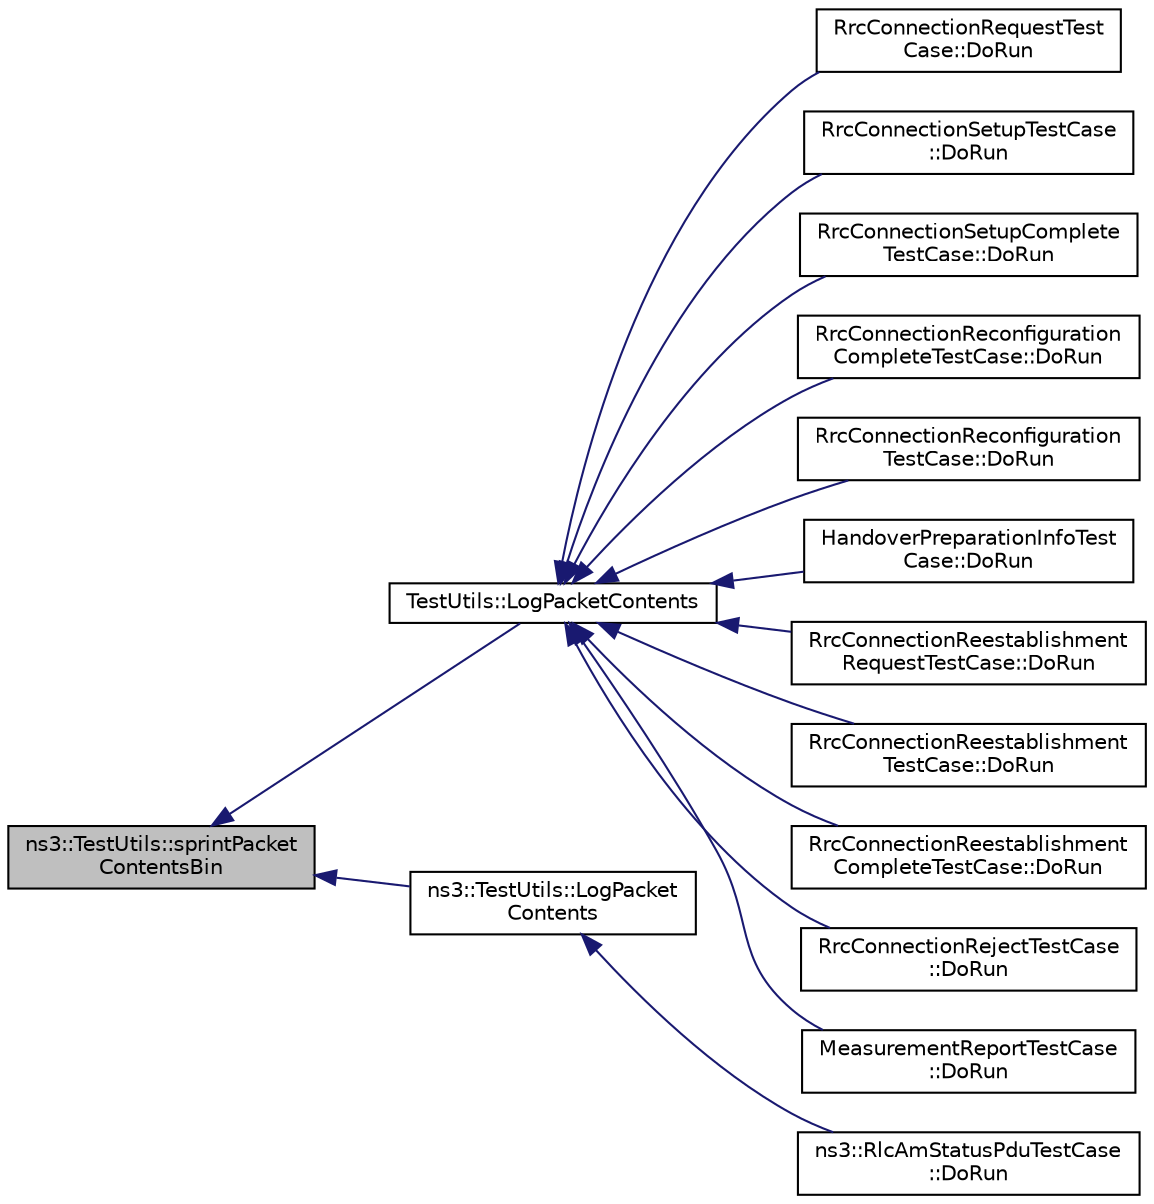 digraph "ns3::TestUtils::sprintPacketContentsBin"
{
  edge [fontname="Helvetica",fontsize="10",labelfontname="Helvetica",labelfontsize="10"];
  node [fontname="Helvetica",fontsize="10",shape=record];
  rankdir="LR";
  Node1 [label="ns3::TestUtils::sprintPacket\lContentsBin",height=0.2,width=0.4,color="black", fillcolor="grey75", style="filled", fontcolor="black"];
  Node1 -> Node2 [dir="back",color="midnightblue",fontsize="10",style="solid"];
  Node2 [label="TestUtils::LogPacketContents",height=0.2,width=0.4,color="black", fillcolor="white", style="filled",URL="$d3/dd1/classTestUtils.html#a9391dac3282094e6e57c0052d88a086f"];
  Node2 -> Node3 [dir="back",color="midnightblue",fontsize="10",style="solid"];
  Node3 [label="RrcConnectionRequestTest\lCase::DoRun",height=0.2,width=0.4,color="black", fillcolor="white", style="filled",URL="$da/d3a/classRrcConnectionRequestTestCase.html#a56ad8fb3abe70c33b6dd15b0bb52a71d",tooltip="Implementation to actually run this TestCase. "];
  Node2 -> Node4 [dir="back",color="midnightblue",fontsize="10",style="solid"];
  Node4 [label="RrcConnectionSetupTestCase\l::DoRun",height=0.2,width=0.4,color="black", fillcolor="white", style="filled",URL="$df/d80/classRrcConnectionSetupTestCase.html#a167082ea179ee6608f4cd608eef3b87e",tooltip="Implementation to actually run this TestCase. "];
  Node2 -> Node5 [dir="back",color="midnightblue",fontsize="10",style="solid"];
  Node5 [label="RrcConnectionSetupComplete\lTestCase::DoRun",height=0.2,width=0.4,color="black", fillcolor="white", style="filled",URL="$d9/d83/classRrcConnectionSetupCompleteTestCase.html#a0bec6b3fe9ff042780ccbc5f94160412",tooltip="Implementation to actually run this TestCase. "];
  Node2 -> Node6 [dir="back",color="midnightblue",fontsize="10",style="solid"];
  Node6 [label="RrcConnectionReconfiguration\lCompleteTestCase::DoRun",height=0.2,width=0.4,color="black", fillcolor="white", style="filled",URL="$d4/df7/classRrcConnectionReconfigurationCompleteTestCase.html#a811358e619874b2e388db76d924a0574",tooltip="Implementation to actually run this TestCase. "];
  Node2 -> Node7 [dir="back",color="midnightblue",fontsize="10",style="solid"];
  Node7 [label="RrcConnectionReconfiguration\lTestCase::DoRun",height=0.2,width=0.4,color="black", fillcolor="white", style="filled",URL="$db/df4/classRrcConnectionReconfigurationTestCase.html#a2b89d71bea1fac367654a314ffb228a8",tooltip="Implementation to actually run this TestCase. "];
  Node2 -> Node8 [dir="back",color="midnightblue",fontsize="10",style="solid"];
  Node8 [label="HandoverPreparationInfoTest\lCase::DoRun",height=0.2,width=0.4,color="black", fillcolor="white", style="filled",URL="$d9/d7e/classHandoverPreparationInfoTestCase.html#af2543e8eacd157b1cc0ec5615a3aba95",tooltip="Implementation to actually run this TestCase. "];
  Node2 -> Node9 [dir="back",color="midnightblue",fontsize="10",style="solid"];
  Node9 [label="RrcConnectionReestablishment\lRequestTestCase::DoRun",height=0.2,width=0.4,color="black", fillcolor="white", style="filled",URL="$d7/d35/classRrcConnectionReestablishmentRequestTestCase.html#abfefd24ae58ad815de9efe81f4cffeee",tooltip="Implementation to actually run this TestCase. "];
  Node2 -> Node10 [dir="back",color="midnightblue",fontsize="10",style="solid"];
  Node10 [label="RrcConnectionReestablishment\lTestCase::DoRun",height=0.2,width=0.4,color="black", fillcolor="white", style="filled",URL="$da/daa/classRrcConnectionReestablishmentTestCase.html#a83b77e685792d906456e37b202274265",tooltip="Implementation to actually run this TestCase. "];
  Node2 -> Node11 [dir="back",color="midnightblue",fontsize="10",style="solid"];
  Node11 [label="RrcConnectionReestablishment\lCompleteTestCase::DoRun",height=0.2,width=0.4,color="black", fillcolor="white", style="filled",URL="$d3/db6/classRrcConnectionReestablishmentCompleteTestCase.html#a7965b51e212680d083695536b2a2a9b0",tooltip="Implementation to actually run this TestCase. "];
  Node2 -> Node12 [dir="back",color="midnightblue",fontsize="10",style="solid"];
  Node12 [label="RrcConnectionRejectTestCase\l::DoRun",height=0.2,width=0.4,color="black", fillcolor="white", style="filled",URL="$d0/d62/classRrcConnectionRejectTestCase.html#a0bd7895700a0244130e97d13ae63de94",tooltip="Implementation to actually run this TestCase. "];
  Node2 -> Node13 [dir="back",color="midnightblue",fontsize="10",style="solid"];
  Node13 [label="MeasurementReportTestCase\l::DoRun",height=0.2,width=0.4,color="black", fillcolor="white", style="filled",URL="$db/dbd/classMeasurementReportTestCase.html#adcfdbf787e4820120911329dd17b34df",tooltip="Implementation to actually run this TestCase. "];
  Node1 -> Node14 [dir="back",color="midnightblue",fontsize="10",style="solid"];
  Node14 [label="ns3::TestUtils::LogPacket\lContents",height=0.2,width=0.4,color="black", fillcolor="white", style="filled",URL="$dd/d99/classns3_1_1TestUtils.html#a94c378ff1bc8e71d2e33ec4f4df5eac0"];
  Node14 -> Node15 [dir="back",color="midnightblue",fontsize="10",style="solid"];
  Node15 [label="ns3::RlcAmStatusPduTestCase\l::DoRun",height=0.2,width=0.4,color="black", fillcolor="white", style="filled",URL="$d8/d66/classns3_1_1RlcAmStatusPduTestCase.html#ac6a572fa12ff05e75c447431fcbc3f38",tooltip="Implementation to actually run this TestCase. "];
}
